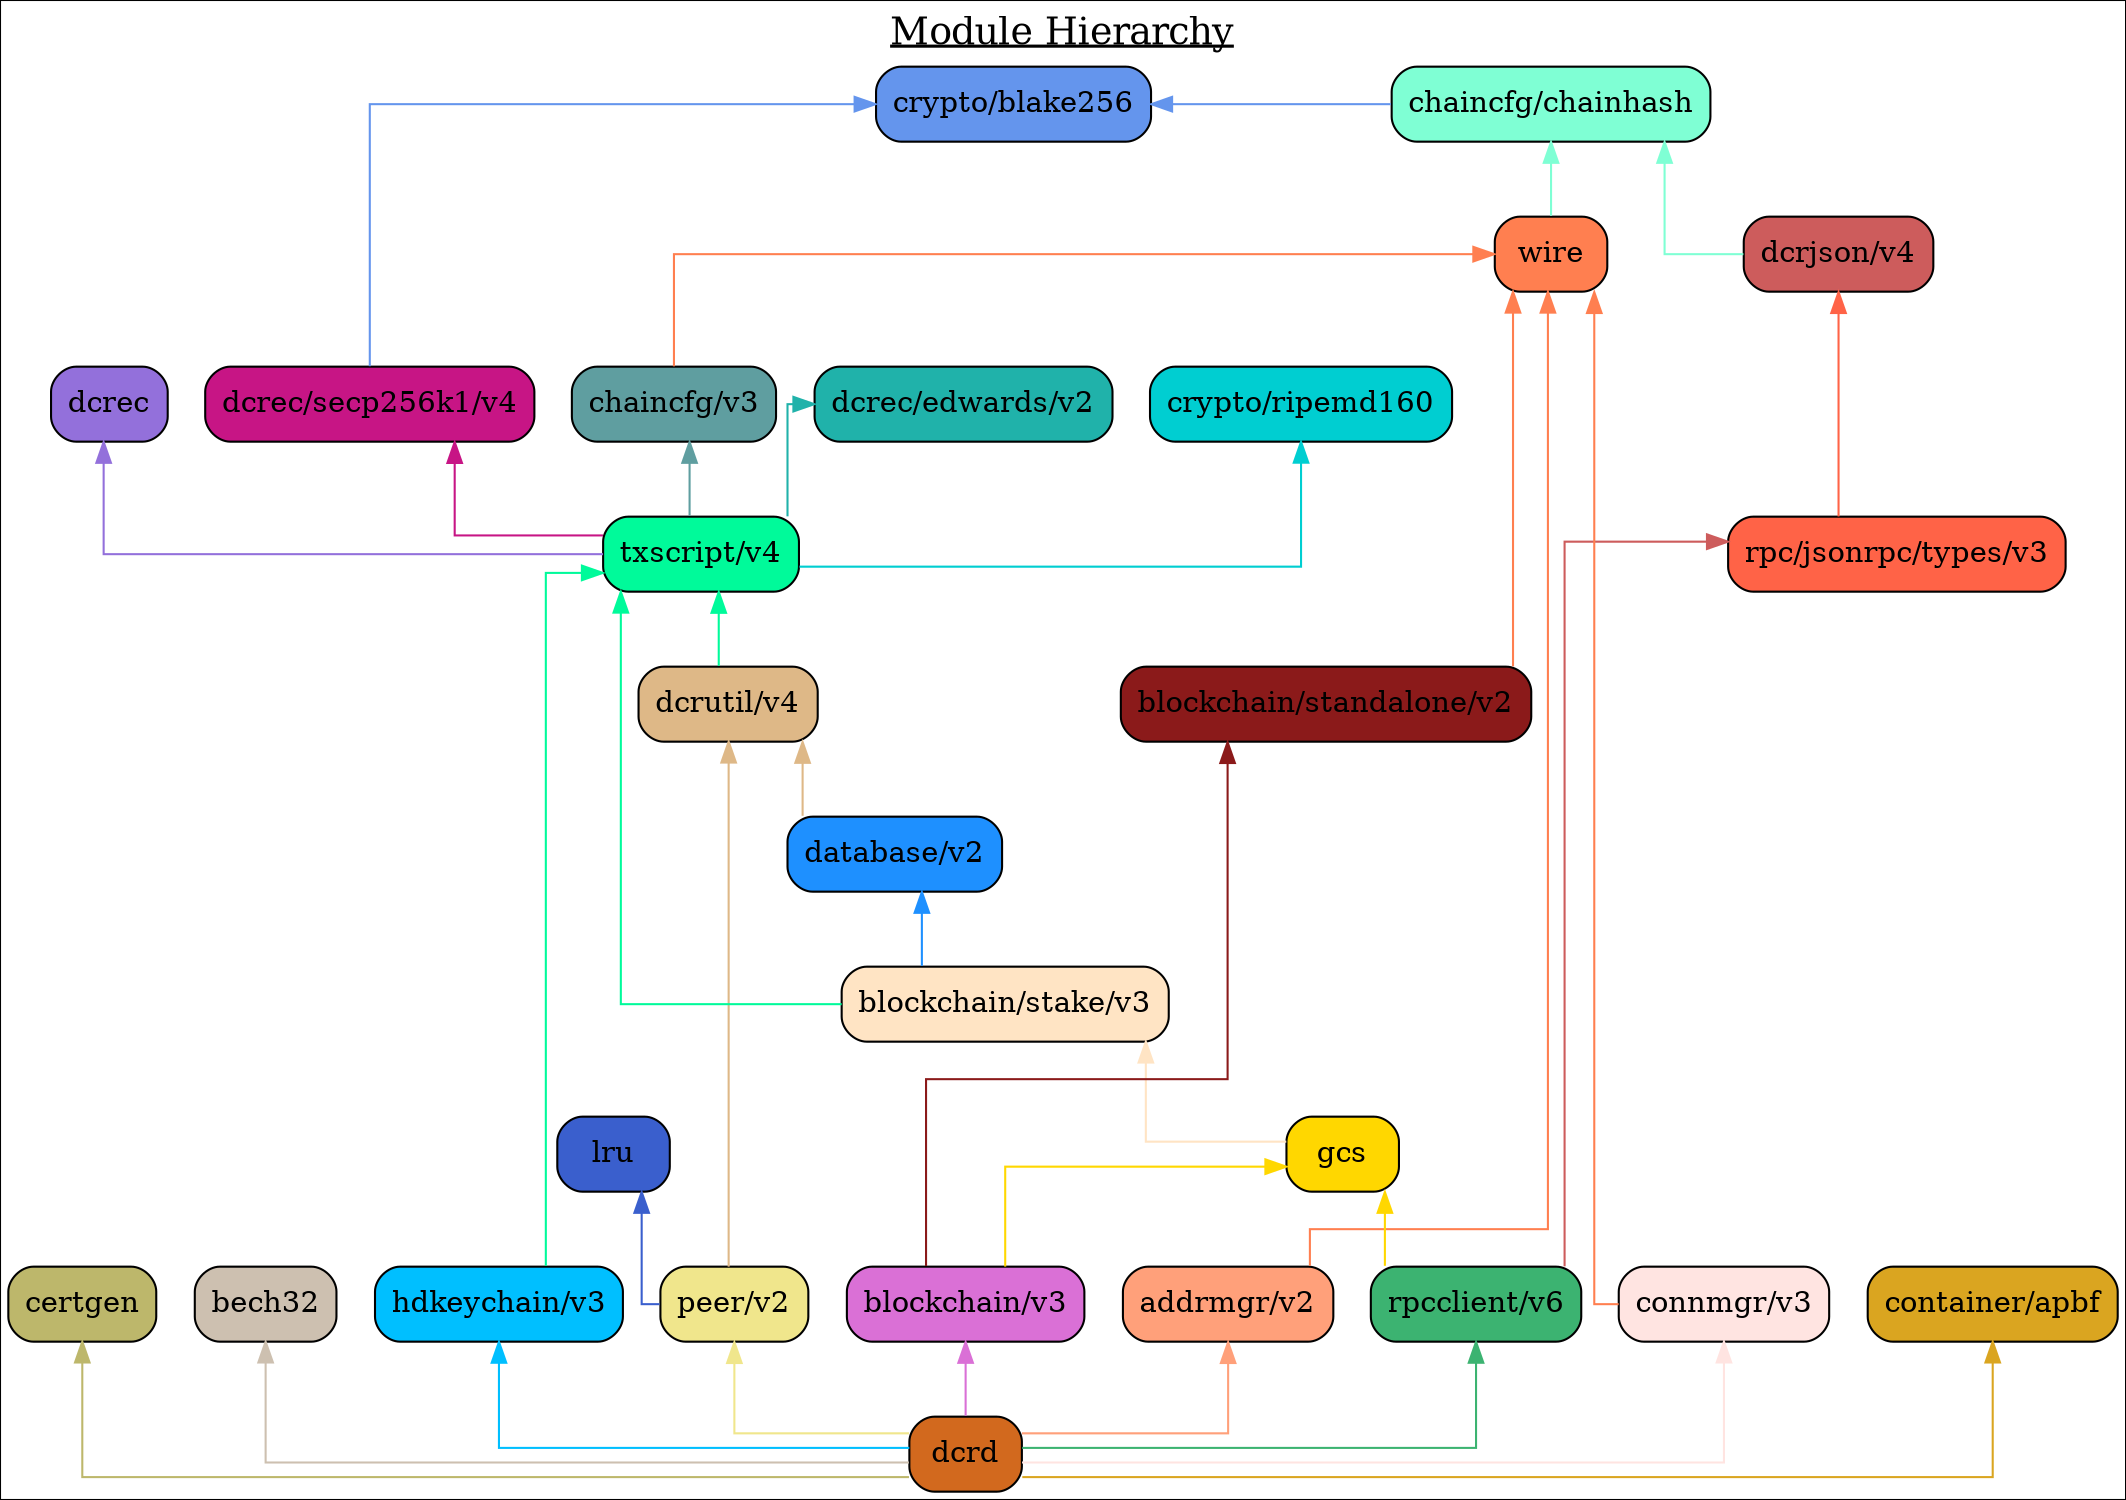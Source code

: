 digraph {
	graph [splines=ortho colorscheme=svg label=<<u>Module Hierarchy</u>> labelloc=t fontsize=18.0]
	node [shape=box style="filled, rounded"]

	blake256 [label="crypto/blake256" fillcolor=cornflowerblue]
	ripemd160 [label="crypto/ripemd160" fillcolor=darkturquoise]
	certgen [label="certgen" fillcolor=darkkhaki]
	bech32 [label="bech32" fillcolor=antiquewhite3]
	chainhash [label="chaincfg/chainhash" fillcolor=aquamarine]
	dcrjson [label="dcrjson/v4" fillcolor=indianred]
	types [label="rpc/jsonrpc/types/v3" fillcolor=tomato]
	wire [label="wire" fillcolor=coral]
	addrmgr [label="addrmgr/v2" fillcolor=lightsalmon]
	chaincfg [label="chaincfg/v3" fillcolor=cadetblue]
	connmgr [label="connmgr/v3" fillcolor=mistyrose]
	dcrec [label="dcrec" fillcolor=mediumpurple]
	edwards [label="dcrec/edwards/v2" fillcolor=lightseagreen]
	secp256k1 [label="dcrec/secp256k1/v4" fillcolor=mediumvioletred]
	dcrutil [label="dcrutil/v4" fillcolor=burlywood]
	database [label="database/v2" fillcolor=dodgerblue]
	hdkeychain [label="hdkeychain/v3" fillcolor=deepskyblue]
	txscript [label="txscript/v4" fillcolor=mediumspringgreen]
	stake [label="blockchain/stake/v3" fillcolor=bisque]
	standalone [label="blockchain/standalone/v2" fillcolor=firebrick4]
	gcs [label="gcs" fillcolor=gold]
	blockchain [label="blockchain/v3" fillcolor=orchid]
	lru [label="lru" fillcolor=royalblue3]
	peer [label="peer/v2" fillcolor=khaki]
	rpcclient [label="rpcclient/v6" fillcolor=mediumseagreen]
	apbf [label="container/apbf" fillcolor=goldenrod]
	dcrd [label="dcrd" fillcolor=chocolate]

	{rank=same blake256 chainhash}
	{rank=same dcrec secp256k1}
	{rank=same connmgr addrmgr hdkeychain peer blockchain rpcclient}

	certgen
	bech32
	blake256 -> chainhash [dir=back color=cornflowerblue]
	blake256 -> secp256k1 [dir=back color=cornflowerblue]
	chaincfg -> txscript [dir=back color=cadetblue]
	chainhash -> dcrjson [dir=back color=aquamarine]
	chainhash -> wire [dir=back color=aquamarine]
	wire -> addrmgr [dir=back color=coral]
	wire -> chaincfg [dir=back color=coral]
	wire -> connmgr [dir=back color=coral]
	wire -> standalone [dir=back color=coral]
	ripemd160 -> txscript [dir=back color=darkturquoise]
	dcrec -> txscript [dir=back color=mediumpurple]
	edwards -> txscript [dir=back color=lightseagreen]
	secp256k1 -> txscript [dir=back color=mediumvioletred]
	txscript -> dcrutil [dir=back color=mediumspringgreen]
	txscript -> hdkeychain [dir=back color=mediumspringgreen]
	txscript -> stake [dir=back color=mediumspringgreen]
	dcrutil -> peer [dir=back color=burlywood]
	dcrutil -> database [dir=back color=burlywood]
	database -> stake [dir=back color=dodgerblue]
	stake -> gcs [dir=back color=bisque]
	standalone -> blockchain [dir=back color=firebrick4]
	gcs -> blockchain [dir=back color=gold]
	gcs -> rpcclient [dir=back color=gold]

	lru -> peer [dir=back color=royalblue3]
	dcrjson -> types [dir=back color=tomato]
	types -> rpcclient [dir=back color=indianred]

	blockchain -> dcrd [dir=back color=orchid]
	certgen -> dcrd [dir=back color=darkkhaki]
	bech32 -> dcrd [dir=back color=antiquewhite3]
	addrmgr -> dcrd [dir=back color=lightsalmon]
	hdkeychain -> dcrd [dir=back color=deepskyblue]
	connmgr -> dcrd [dir=back color=mistyrose]
	rpcclient -> dcrd [dir=back color=mediumseagreen]
	peer -> dcrd [dir=back color=khaki]
	apbf -> dcrd [dir=back color=goldenrod]
}
